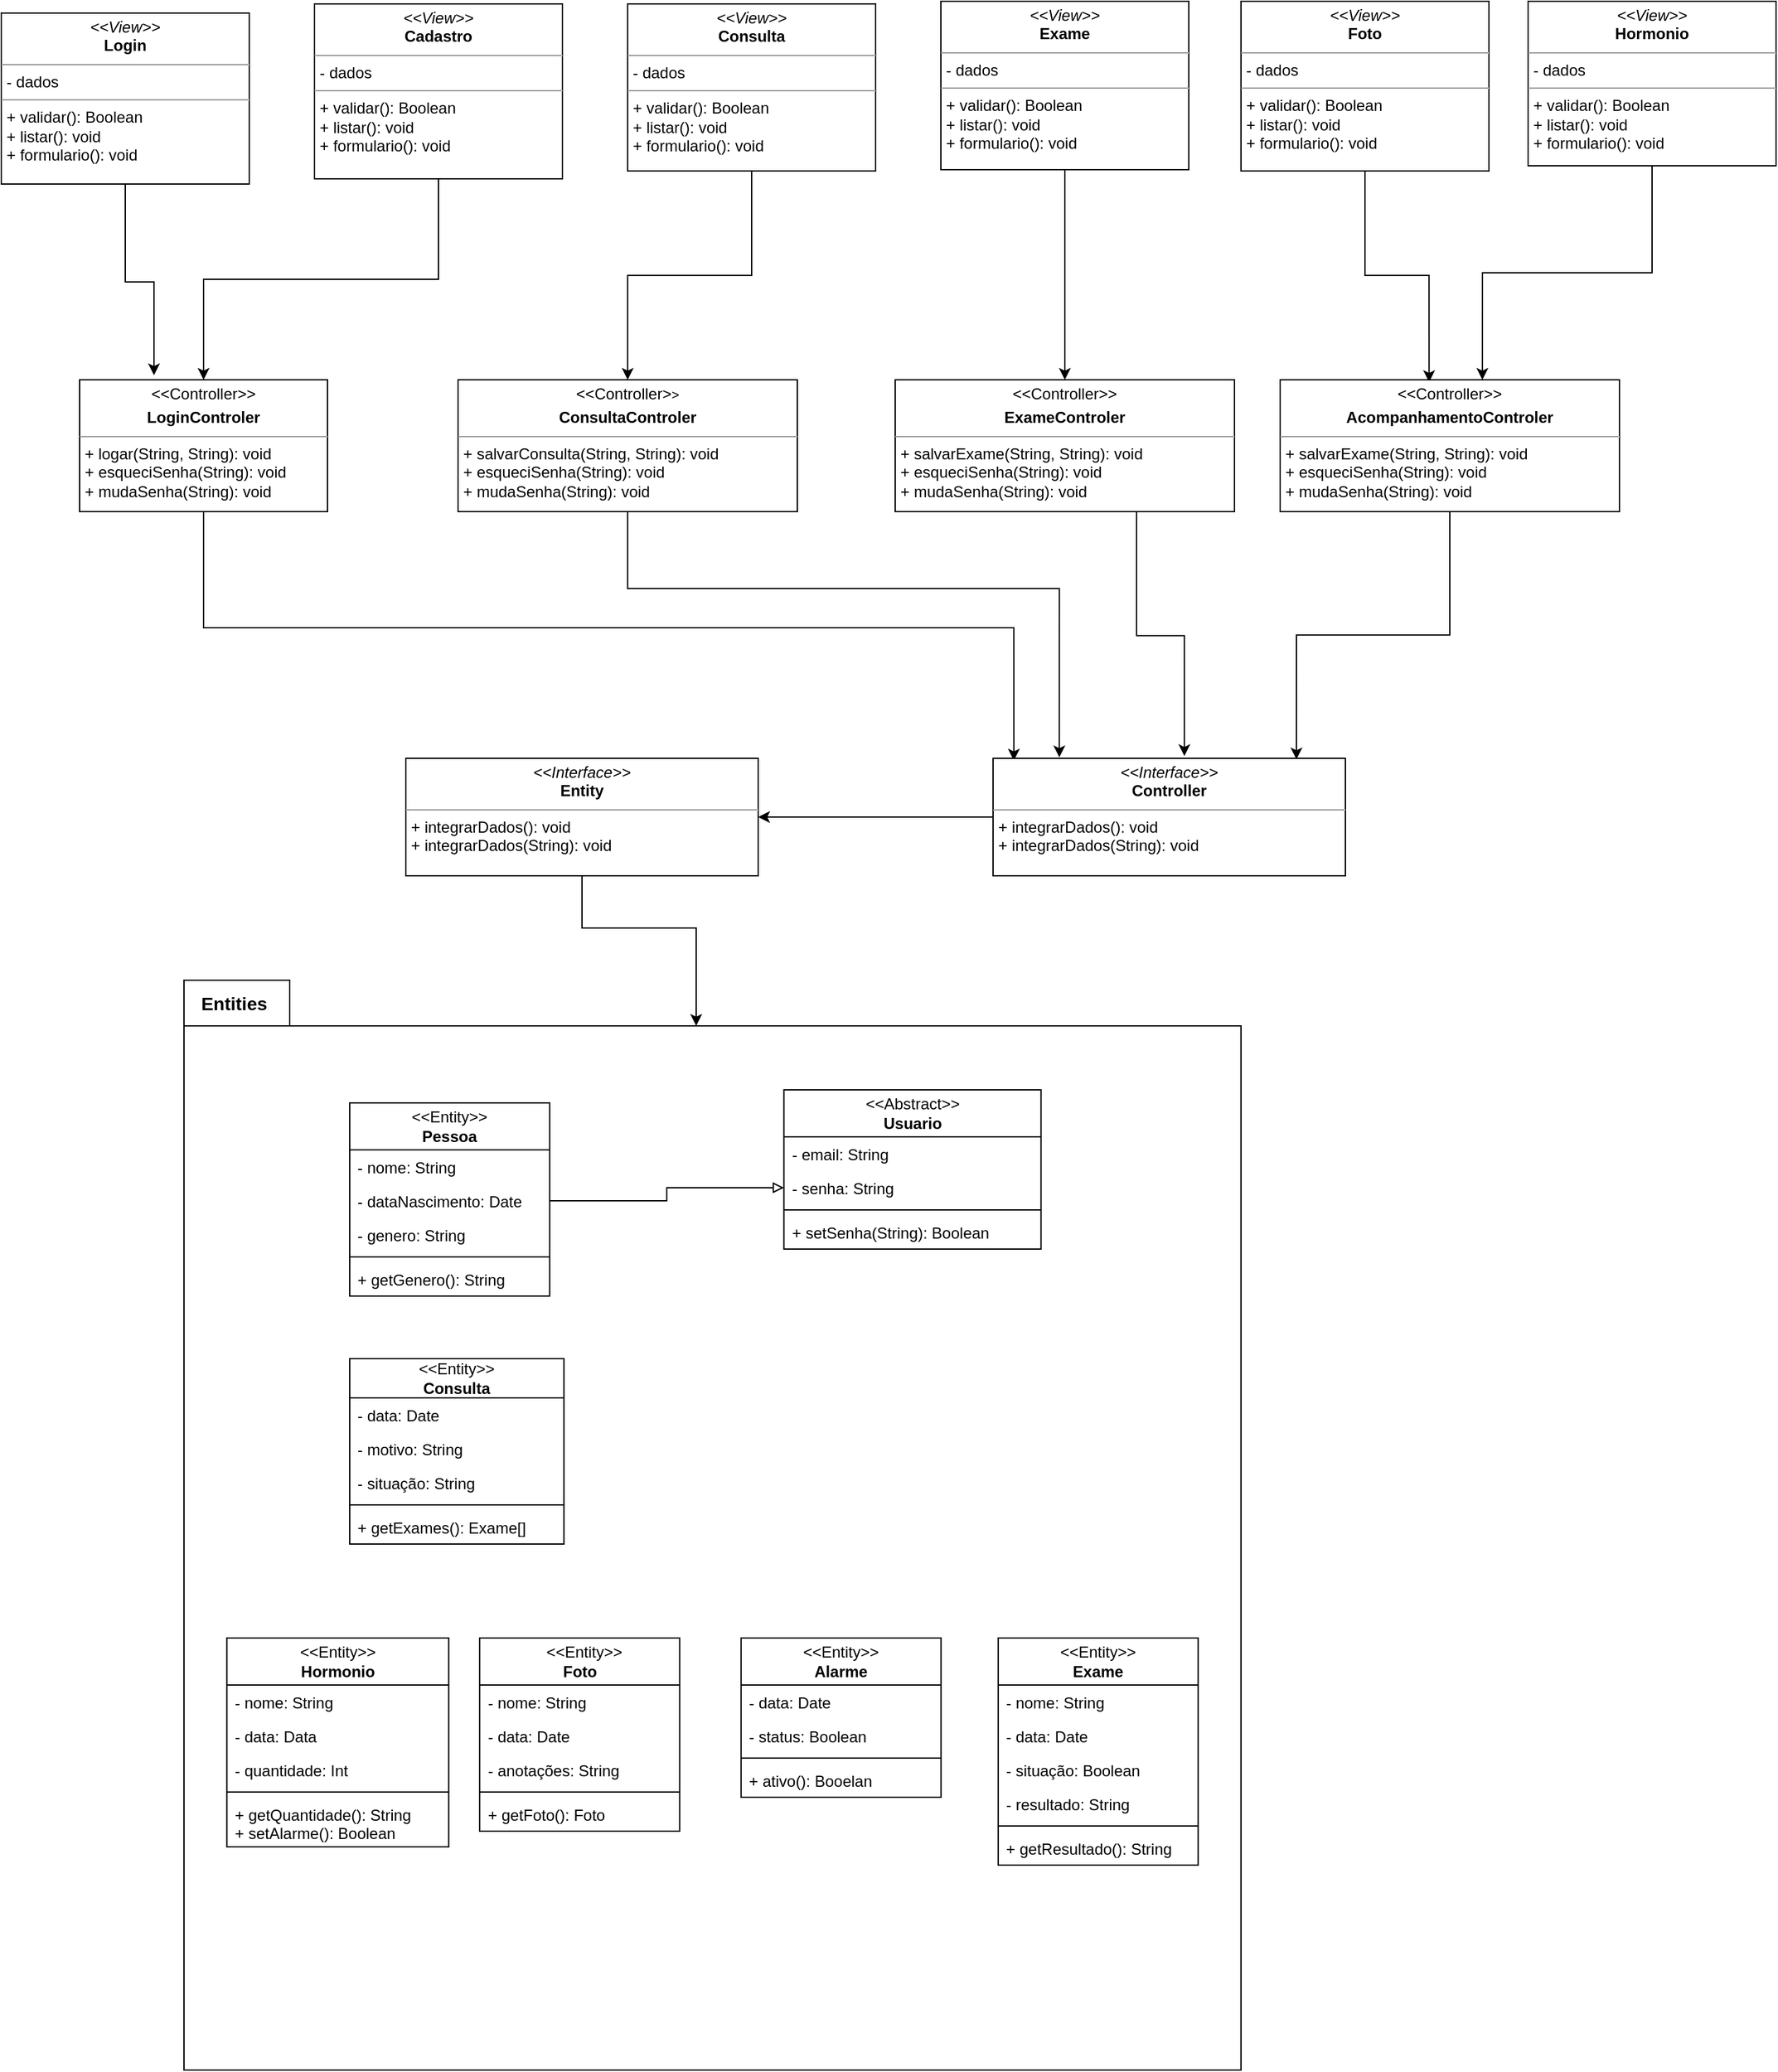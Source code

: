 <mxfile version="21.7.2" type="github">
  <diagram name="Página-1" id="MxIFzGJbgPdJj9NGr6BE">
    <mxGraphModel dx="2555" dy="660" grid="1" gridSize="10" guides="1" tooltips="1" connect="1" arrows="1" fold="1" page="1" pageScale="1" pageWidth="827" pageHeight="1169" math="0" shadow="0">
      <root>
        <mxCell id="0" />
        <mxCell id="1" parent="0" />
        <mxCell id="8MOAWp1Sfqbr2MybWYsb-123" style="edgeStyle=orthogonalEdgeStyle;rounded=0;orthogonalLoop=1;jettySize=auto;html=1;entryX=0.059;entryY=0.019;entryDx=0;entryDy=0;entryPerimeter=0;" edge="1" parent="1" source="8MOAWp1Sfqbr2MybWYsb-63" target="8MOAWp1Sfqbr2MybWYsb-112">
          <mxGeometry relative="1" as="geometry">
            <Array as="points">
              <mxPoint x="-655" y="570" />
              <mxPoint x="-34" y="570" />
            </Array>
          </mxGeometry>
        </mxCell>
        <mxCell id="8MOAWp1Sfqbr2MybWYsb-63" value="&lt;p style=&quot;border-color: var(--border-color); margin: 4px 0px 0px; text-align: center;&quot;&gt;&amp;lt;&amp;lt;Controller&amp;gt;&amp;gt;&lt;/p&gt;&lt;p style=&quot;margin:0px;margin-top:4px;text-align:center;&quot;&gt;&lt;b&gt;LoginControler&lt;/b&gt;&lt;/p&gt;&lt;hr size=&quot;1&quot;&gt;&lt;p style=&quot;margin:0px;margin-left:4px;&quot;&gt;&lt;/p&gt;&lt;p style=&quot;margin:0px;margin-left:4px;&quot;&gt;+ logar(String, String): void&lt;/p&gt;&lt;p style=&quot;margin:0px;margin-left:4px;&quot;&gt;+ esqueciSenha(String): void&lt;/p&gt;&lt;p style=&quot;margin:0px;margin-left:4px;&quot;&gt;+ mudaSenha(String): void&lt;/p&gt;" style="verticalAlign=top;align=left;overflow=fill;fontSize=12;fontFamily=Helvetica;html=1;whiteSpace=wrap;" vertex="1" parent="1">
          <mxGeometry x="-750" y="380" width="190" height="101" as="geometry" />
        </mxCell>
        <mxCell id="8MOAWp1Sfqbr2MybWYsb-68" style="edgeStyle=orthogonalEdgeStyle;rounded=0;orthogonalLoop=1;jettySize=auto;html=1;entryX=0.3;entryY=-0.035;entryDx=0;entryDy=0;entryPerimeter=0;" edge="1" parent="1" source="8MOAWp1Sfqbr2MybWYsb-64" target="8MOAWp1Sfqbr2MybWYsb-63">
          <mxGeometry relative="1" as="geometry" />
        </mxCell>
        <mxCell id="8MOAWp1Sfqbr2MybWYsb-64" value="&lt;p style=&quot;margin:0px;margin-top:4px;text-align:center;&quot;&gt;&lt;i&gt;&amp;lt;&amp;lt;View&amp;gt;&amp;gt;&lt;/i&gt;&lt;br&gt;&lt;b&gt;Login&lt;/b&gt;&lt;/p&gt;&lt;hr size=&quot;1&quot;&gt;&lt;p style=&quot;margin:0px;margin-left:4px;&quot;&gt;- dados&lt;br style=&quot;border-color: var(--border-color);&quot;&gt;&lt;/p&gt;&lt;hr size=&quot;1&quot;&gt;&lt;p style=&quot;margin:0px;margin-left:4px;&quot;&gt;+ validar(): Boolean&lt;/p&gt;&lt;p style=&quot;border-color: var(--border-color); margin: 0px 0px 0px 4px;&quot;&gt;+ listar(): void&lt;/p&gt;&lt;p style=&quot;border-color: var(--border-color); margin: 0px 0px 0px 4px;&quot;&gt;+ formulario(): void&lt;/p&gt;" style="verticalAlign=top;align=left;overflow=fill;fontSize=12;fontFamily=Helvetica;html=1;whiteSpace=wrap;" vertex="1" parent="1">
          <mxGeometry x="-810" y="99" width="190" height="131" as="geometry" />
        </mxCell>
        <mxCell id="8MOAWp1Sfqbr2MybWYsb-67" style="edgeStyle=orthogonalEdgeStyle;rounded=0;orthogonalLoop=1;jettySize=auto;html=1;" edge="1" parent="1" source="8MOAWp1Sfqbr2MybWYsb-66" target="8MOAWp1Sfqbr2MybWYsb-63">
          <mxGeometry relative="1" as="geometry" />
        </mxCell>
        <mxCell id="8MOAWp1Sfqbr2MybWYsb-66" value="&lt;p style=&quot;margin:0px;margin-top:4px;text-align:center;&quot;&gt;&lt;i&gt;&amp;lt;&amp;lt;View&amp;gt;&amp;gt;&lt;/i&gt;&lt;br&gt;&lt;b&gt;Cadastro&lt;/b&gt;&lt;/p&gt;&lt;hr size=&quot;1&quot;&gt;&lt;p style=&quot;margin:0px;margin-left:4px;&quot;&gt;- dados&lt;br&gt;&lt;/p&gt;&lt;hr size=&quot;1&quot;&gt;&lt;p style=&quot;border-color: var(--border-color); margin: 0px 0px 0px 4px;&quot;&gt;+ validar(): Boolean&lt;/p&gt;&lt;p style=&quot;border-color: var(--border-color); margin: 0px 0px 0px 4px;&quot;&gt;+ listar(): void&lt;/p&gt;&lt;p style=&quot;border-color: var(--border-color); margin: 0px 0px 0px 4px;&quot;&gt;+ formulario(): void&lt;/p&gt;" style="verticalAlign=top;align=left;overflow=fill;fontSize=12;fontFamily=Helvetica;html=1;whiteSpace=wrap;" vertex="1" parent="1">
          <mxGeometry x="-570" y="92" width="190" height="134" as="geometry" />
        </mxCell>
        <mxCell id="8MOAWp1Sfqbr2MybWYsb-99" style="edgeStyle=orthogonalEdgeStyle;rounded=0;orthogonalLoop=1;jettySize=auto;html=1;entryX=0.5;entryY=0;entryDx=0;entryDy=0;" edge="1" parent="1" source="8MOAWp1Sfqbr2MybWYsb-69" target="8MOAWp1Sfqbr2MybWYsb-98">
          <mxGeometry relative="1" as="geometry" />
        </mxCell>
        <mxCell id="8MOAWp1Sfqbr2MybWYsb-69" value="&lt;p style=&quot;margin:0px;margin-top:4px;text-align:center;&quot;&gt;&lt;i&gt;&amp;lt;&amp;lt;View&amp;gt;&amp;gt;&lt;/i&gt;&lt;br&gt;&lt;b&gt;Consulta&lt;/b&gt;&lt;/p&gt;&lt;hr size=&quot;1&quot;&gt;&lt;p style=&quot;margin:0px;margin-left:4px;&quot;&gt;- dados&lt;br style=&quot;border-color: var(--border-color);&quot;&gt;&lt;/p&gt;&lt;hr size=&quot;1&quot;&gt;&lt;p style=&quot;border-color: var(--border-color); margin: 0px 0px 0px 4px;&quot;&gt;+ validar(): Boolean&lt;/p&gt;&lt;p style=&quot;border-color: var(--border-color); margin: 0px 0px 0px 4px;&quot;&gt;+ listar(): void&lt;/p&gt;&lt;p style=&quot;border-color: var(--border-color); margin: 0px 0px 0px 4px;&quot;&gt;+ formulario(): void&lt;/p&gt;" style="verticalAlign=top;align=left;overflow=fill;fontSize=12;fontFamily=Helvetica;html=1;whiteSpace=wrap;" vertex="1" parent="1">
          <mxGeometry x="-330" y="92" width="190" height="128" as="geometry" />
        </mxCell>
        <mxCell id="8MOAWp1Sfqbr2MybWYsb-88" style="edgeStyle=orthogonalEdgeStyle;rounded=0;orthogonalLoop=1;jettySize=auto;html=1;entryX=0;entryY=0;entryDx=392.5;entryDy=35;entryPerimeter=0;" edge="1" parent="1" source="8MOAWp1Sfqbr2MybWYsb-71" target="8MOAWp1Sfqbr2MybWYsb-72">
          <mxGeometry relative="1" as="geometry" />
        </mxCell>
        <mxCell id="8MOAWp1Sfqbr2MybWYsb-71" value="&lt;p style=&quot;margin:0px;margin-top:4px;text-align:center;&quot;&gt;&lt;i&gt;&amp;lt;&amp;lt;Interface&amp;gt;&amp;gt;&lt;/i&gt;&lt;br&gt;&lt;b&gt;Entity&lt;/b&gt;&lt;/p&gt;&lt;hr size=&quot;1&quot;&gt;&lt;p style=&quot;margin:0px;margin-left:4px;&quot;&gt;&lt;/p&gt;&lt;p style=&quot;margin:0px;margin-left:4px;&quot;&gt;+ integrarDados(): void&lt;/p&gt;&lt;p style=&quot;margin:0px;margin-left:4px;&quot;&gt;+ integrarDados(String): void&lt;br&gt;&lt;/p&gt;" style="verticalAlign=top;align=left;overflow=fill;fontSize=12;fontFamily=Helvetica;html=1;whiteSpace=wrap;" vertex="1" parent="1">
          <mxGeometry x="-500" y="670" width="270" height="90" as="geometry" />
        </mxCell>
        <mxCell id="8MOAWp1Sfqbr2MybWYsb-96" value="" style="group" vertex="1" connectable="0" parent="1">
          <mxGeometry x="-670" y="840" width="810" height="835" as="geometry" />
        </mxCell>
        <mxCell id="8MOAWp1Sfqbr2MybWYsb-72" value="" style="shape=folder;fontStyle=1;spacingTop=10;tabWidth=45;tabHeight=35;tabPosition=left;html=1;whiteSpace=wrap;" vertex="1" parent="8MOAWp1Sfqbr2MybWYsb-96">
          <mxGeometry width="810.0" height="835" as="geometry" />
        </mxCell>
        <mxCell id="8MOAWp1Sfqbr2MybWYsb-1" value="&amp;nbsp; &amp;lt;&amp;lt;Entity&amp;gt;&amp;gt;&lt;br style=&quot;border-color: var(--border-color);&quot;&gt;&lt;b&gt;Foto&lt;/b&gt;" style="swimlane;fontStyle=0;childLayout=stackLayout;horizontal=1;startSize=36;fillColor=none;horizontalStack=0;resizeParent=1;resizeParentMax=0;resizeLast=0;collapsible=1;marginBottom=0;whiteSpace=wrap;html=1;" vertex="1" parent="8MOAWp1Sfqbr2MybWYsb-96">
          <mxGeometry x="226.581" y="504" width="153.243" height="148" as="geometry" />
        </mxCell>
        <mxCell id="8MOAWp1Sfqbr2MybWYsb-2" value="- nome: String" style="text;strokeColor=none;fillColor=none;align=left;verticalAlign=top;spacingLeft=4;spacingRight=4;overflow=hidden;rotatable=0;points=[[0,0.5],[1,0.5]];portConstraint=eastwest;whiteSpace=wrap;html=1;" vertex="1" parent="8MOAWp1Sfqbr2MybWYsb-1">
          <mxGeometry y="36" width="153.243" height="26" as="geometry" />
        </mxCell>
        <mxCell id="8MOAWp1Sfqbr2MybWYsb-3" value="- data: Date" style="text;strokeColor=none;fillColor=none;align=left;verticalAlign=top;spacingLeft=4;spacingRight=4;overflow=hidden;rotatable=0;points=[[0,0.5],[1,0.5]];portConstraint=eastwest;whiteSpace=wrap;html=1;" vertex="1" parent="8MOAWp1Sfqbr2MybWYsb-1">
          <mxGeometry y="62" width="153.243" height="26" as="geometry" />
        </mxCell>
        <mxCell id="8MOAWp1Sfqbr2MybWYsb-4" value="- anotações: String" style="text;strokeColor=none;fillColor=none;align=left;verticalAlign=top;spacingLeft=4;spacingRight=4;overflow=hidden;rotatable=0;points=[[0,0.5],[1,0.5]];portConstraint=eastwest;whiteSpace=wrap;html=1;" vertex="1" parent="8MOAWp1Sfqbr2MybWYsb-1">
          <mxGeometry y="88" width="153.243" height="26" as="geometry" />
        </mxCell>
        <mxCell id="8MOAWp1Sfqbr2MybWYsb-84" value="" style="line;strokeWidth=1;fillColor=none;align=left;verticalAlign=middle;spacingTop=-1;spacingLeft=3;spacingRight=3;rotatable=0;labelPosition=right;points=[];portConstraint=eastwest;strokeColor=inherit;" vertex="1" parent="8MOAWp1Sfqbr2MybWYsb-1">
          <mxGeometry y="114" width="153.243" height="8" as="geometry" />
        </mxCell>
        <mxCell id="8MOAWp1Sfqbr2MybWYsb-85" value="+ getFoto(): Foto" style="text;strokeColor=none;fillColor=none;align=left;verticalAlign=top;spacingLeft=4;spacingRight=4;overflow=hidden;rotatable=0;points=[[0,0.5],[1,0.5]];portConstraint=eastwest;whiteSpace=wrap;html=1;" vertex="1" parent="8MOAWp1Sfqbr2MybWYsb-1">
          <mxGeometry y="122" width="153.243" height="26" as="geometry" />
        </mxCell>
        <mxCell id="8MOAWp1Sfqbr2MybWYsb-5" value="&amp;lt;&amp;lt;Entity&amp;gt;&amp;gt;&lt;br style=&quot;border-color: var(--border-color);&quot;&gt;&lt;b&gt;Hormonio&lt;/b&gt;" style="swimlane;fontStyle=0;childLayout=stackLayout;horizontal=1;startSize=36;fillColor=none;horizontalStack=0;resizeParent=1;resizeParentMax=0;resizeLast=0;collapsible=1;marginBottom=0;whiteSpace=wrap;html=1;" vertex="1" parent="8MOAWp1Sfqbr2MybWYsb-96">
          <mxGeometry x="32.838" y="504" width="170" height="160" as="geometry" />
        </mxCell>
        <mxCell id="8MOAWp1Sfqbr2MybWYsb-6" value="- nome: String" style="text;strokeColor=none;fillColor=none;align=left;verticalAlign=top;spacingLeft=4;spacingRight=4;overflow=hidden;rotatable=0;points=[[0,0.5],[1,0.5]];portConstraint=eastwest;whiteSpace=wrap;html=1;" vertex="1" parent="8MOAWp1Sfqbr2MybWYsb-5">
          <mxGeometry y="36" width="170" height="26" as="geometry" />
        </mxCell>
        <mxCell id="8MOAWp1Sfqbr2MybWYsb-7" value="- data: Data" style="text;strokeColor=none;fillColor=none;align=left;verticalAlign=top;spacingLeft=4;spacingRight=4;overflow=hidden;rotatable=0;points=[[0,0.5],[1,0.5]];portConstraint=eastwest;whiteSpace=wrap;html=1;" vertex="1" parent="8MOAWp1Sfqbr2MybWYsb-5">
          <mxGeometry y="62" width="170" height="26" as="geometry" />
        </mxCell>
        <mxCell id="8MOAWp1Sfqbr2MybWYsb-8" value="- quantidade: Int" style="text;strokeColor=none;fillColor=none;align=left;verticalAlign=top;spacingLeft=4;spacingRight=4;overflow=hidden;rotatable=0;points=[[0,0.5],[1,0.5]];portConstraint=eastwest;whiteSpace=wrap;html=1;" vertex="1" parent="8MOAWp1Sfqbr2MybWYsb-5">
          <mxGeometry y="88" width="170" height="26" as="geometry" />
        </mxCell>
        <mxCell id="8MOAWp1Sfqbr2MybWYsb-46" value="" style="line;strokeWidth=1;fillColor=none;align=left;verticalAlign=middle;spacingTop=-1;spacingLeft=3;spacingRight=3;rotatable=0;labelPosition=right;points=[];portConstraint=eastwest;strokeColor=inherit;" vertex="1" parent="8MOAWp1Sfqbr2MybWYsb-5">
          <mxGeometry y="114" width="170" height="8" as="geometry" />
        </mxCell>
        <mxCell id="8MOAWp1Sfqbr2MybWYsb-47" value="+ getQuantidade(): String&lt;br&gt;+ setAlarme(): Boolean" style="text;strokeColor=none;fillColor=none;align=left;verticalAlign=top;spacingLeft=4;spacingRight=4;overflow=hidden;rotatable=0;points=[[0,0.5],[1,0.5]];portConstraint=eastwest;whiteSpace=wrap;html=1;" vertex="1" parent="8MOAWp1Sfqbr2MybWYsb-5">
          <mxGeometry y="122" width="170" height="38" as="geometry" />
        </mxCell>
        <mxCell id="8MOAWp1Sfqbr2MybWYsb-10" value="&amp;lt;&amp;lt;Entity&amp;gt;&amp;gt;&lt;br&gt;&lt;b&gt;Pessoa&lt;/b&gt;" style="swimlane;fontStyle=0;childLayout=stackLayout;horizontal=1;startSize=36;fillColor=none;horizontalStack=0;resizeParent=1;resizeParentMax=0;resizeLast=0;collapsible=1;marginBottom=0;whiteSpace=wrap;html=1;" vertex="1" parent="8MOAWp1Sfqbr2MybWYsb-96">
          <mxGeometry x="126.973" y="94" width="153.243" height="148" as="geometry" />
        </mxCell>
        <mxCell id="8MOAWp1Sfqbr2MybWYsb-11" value="- nome: String" style="text;strokeColor=none;fillColor=none;align=left;verticalAlign=top;spacingLeft=4;spacingRight=4;overflow=hidden;rotatable=0;points=[[0,0.5],[1,0.5]];portConstraint=eastwest;whiteSpace=wrap;html=1;" vertex="1" parent="8MOAWp1Sfqbr2MybWYsb-10">
          <mxGeometry y="36" width="153.243" height="26" as="geometry" />
        </mxCell>
        <mxCell id="8MOAWp1Sfqbr2MybWYsb-12" value="- dataNascimento: Date" style="text;strokeColor=none;fillColor=none;align=left;verticalAlign=top;spacingLeft=4;spacingRight=4;overflow=hidden;rotatable=0;points=[[0,0.5],[1,0.5]];portConstraint=eastwest;whiteSpace=wrap;html=1;" vertex="1" parent="8MOAWp1Sfqbr2MybWYsb-10">
          <mxGeometry y="62" width="153.243" height="26" as="geometry" />
        </mxCell>
        <mxCell id="8MOAWp1Sfqbr2MybWYsb-13" value="- genero: String" style="text;strokeColor=none;fillColor=none;align=left;verticalAlign=top;spacingLeft=4;spacingRight=4;overflow=hidden;rotatable=0;points=[[0,0.5],[1,0.5]];portConstraint=eastwest;whiteSpace=wrap;html=1;" vertex="1" parent="8MOAWp1Sfqbr2MybWYsb-10">
          <mxGeometry y="88" width="153.243" height="26" as="geometry" />
        </mxCell>
        <mxCell id="8MOAWp1Sfqbr2MybWYsb-57" value="" style="line;strokeWidth=1;fillColor=none;align=left;verticalAlign=middle;spacingTop=-1;spacingLeft=3;spacingRight=3;rotatable=0;labelPosition=right;points=[];portConstraint=eastwest;strokeColor=inherit;" vertex="1" parent="8MOAWp1Sfqbr2MybWYsb-10">
          <mxGeometry y="114" width="153.243" height="8" as="geometry" />
        </mxCell>
        <mxCell id="8MOAWp1Sfqbr2MybWYsb-58" value="+ getGenero(): String" style="text;strokeColor=none;fillColor=none;align=left;verticalAlign=top;spacingLeft=4;spacingRight=4;overflow=hidden;rotatable=0;points=[[0,0.5],[1,0.5]];portConstraint=eastwest;whiteSpace=wrap;html=1;" vertex="1" parent="8MOAWp1Sfqbr2MybWYsb-10">
          <mxGeometry y="122" width="153.243" height="26" as="geometry" />
        </mxCell>
        <mxCell id="8MOAWp1Sfqbr2MybWYsb-14" value="&amp;lt;&amp;lt;Entity&amp;gt;&amp;gt;&lt;br style=&quot;border-color: var(--border-color);&quot;&gt;&lt;b&gt;Consulta&lt;/b&gt;" style="swimlane;fontStyle=0;childLayout=stackLayout;horizontal=1;startSize=30;fillColor=none;horizontalStack=0;resizeParent=1;resizeParentMax=0;resizeLast=0;collapsible=1;marginBottom=0;whiteSpace=wrap;html=1;" vertex="1" parent="8MOAWp1Sfqbr2MybWYsb-96">
          <mxGeometry x="126.973" y="290" width="164.189" height="142" as="geometry" />
        </mxCell>
        <mxCell id="8MOAWp1Sfqbr2MybWYsb-15" value="- data: Date" style="text;strokeColor=none;fillColor=none;align=left;verticalAlign=top;spacingLeft=4;spacingRight=4;overflow=hidden;rotatable=0;points=[[0,0.5],[1,0.5]];portConstraint=eastwest;whiteSpace=wrap;html=1;" vertex="1" parent="8MOAWp1Sfqbr2MybWYsb-14">
          <mxGeometry y="30" width="164.189" height="26" as="geometry" />
        </mxCell>
        <mxCell id="8MOAWp1Sfqbr2MybWYsb-16" value="- motivo: String" style="text;strokeColor=none;fillColor=none;align=left;verticalAlign=top;spacingLeft=4;spacingRight=4;overflow=hidden;rotatable=0;points=[[0,0.5],[1,0.5]];portConstraint=eastwest;whiteSpace=wrap;html=1;" vertex="1" parent="8MOAWp1Sfqbr2MybWYsb-14">
          <mxGeometry y="56" width="164.189" height="26" as="geometry" />
        </mxCell>
        <mxCell id="8MOAWp1Sfqbr2MybWYsb-17" value="- situação: String" style="text;strokeColor=none;fillColor=none;align=left;verticalAlign=top;spacingLeft=4;spacingRight=4;overflow=hidden;rotatable=0;points=[[0,0.5],[1,0.5]];portConstraint=eastwest;whiteSpace=wrap;html=1;" vertex="1" parent="8MOAWp1Sfqbr2MybWYsb-14">
          <mxGeometry y="82" width="164.189" height="26" as="geometry" />
        </mxCell>
        <mxCell id="8MOAWp1Sfqbr2MybWYsb-78" value="" style="line;strokeWidth=1;fillColor=none;align=left;verticalAlign=middle;spacingTop=-1;spacingLeft=3;spacingRight=3;rotatable=0;labelPosition=right;points=[];portConstraint=eastwest;strokeColor=inherit;" vertex="1" parent="8MOAWp1Sfqbr2MybWYsb-14">
          <mxGeometry y="108" width="164.189" height="8" as="geometry" />
        </mxCell>
        <mxCell id="8MOAWp1Sfqbr2MybWYsb-79" value="+ getExames(): Exame[]" style="text;strokeColor=none;fillColor=none;align=left;verticalAlign=top;spacingLeft=4;spacingRight=4;overflow=hidden;rotatable=0;points=[[0,0.5],[1,0.5]];portConstraint=eastwest;whiteSpace=wrap;html=1;" vertex="1" parent="8MOAWp1Sfqbr2MybWYsb-14">
          <mxGeometry y="116" width="164.189" height="26" as="geometry" />
        </mxCell>
        <mxCell id="8MOAWp1Sfqbr2MybWYsb-18" value="&amp;lt;&amp;lt;Entity&amp;gt;&amp;gt;&lt;br style=&quot;border-color: var(--border-color);&quot;&gt;&lt;b&gt;Exame&lt;/b&gt;" style="swimlane;fontStyle=0;childLayout=stackLayout;horizontal=1;startSize=36;fillColor=none;horizontalStack=0;resizeParent=1;resizeParentMax=0;resizeLast=0;collapsible=1;marginBottom=0;whiteSpace=wrap;html=1;" vertex="1" parent="8MOAWp1Sfqbr2MybWYsb-96">
          <mxGeometry x="623.919" y="504" width="153.243" height="174" as="geometry" />
        </mxCell>
        <mxCell id="8MOAWp1Sfqbr2MybWYsb-19" value="- nome: String" style="text;strokeColor=none;fillColor=none;align=left;verticalAlign=top;spacingLeft=4;spacingRight=4;overflow=hidden;rotatable=0;points=[[0,0.5],[1,0.5]];portConstraint=eastwest;whiteSpace=wrap;html=1;" vertex="1" parent="8MOAWp1Sfqbr2MybWYsb-18">
          <mxGeometry y="36" width="153.243" height="26" as="geometry" />
        </mxCell>
        <mxCell id="8MOAWp1Sfqbr2MybWYsb-20" value="- data: Date" style="text;strokeColor=none;fillColor=none;align=left;verticalAlign=top;spacingLeft=4;spacingRight=4;overflow=hidden;rotatable=0;points=[[0,0.5],[1,0.5]];portConstraint=eastwest;whiteSpace=wrap;html=1;" vertex="1" parent="8MOAWp1Sfqbr2MybWYsb-18">
          <mxGeometry y="62" width="153.243" height="26" as="geometry" />
        </mxCell>
        <mxCell id="8MOAWp1Sfqbr2MybWYsb-21" value="- situação: Boolean" style="text;strokeColor=none;fillColor=none;align=left;verticalAlign=top;spacingLeft=4;spacingRight=4;overflow=hidden;rotatable=0;points=[[0,0.5],[1,0.5]];portConstraint=eastwest;whiteSpace=wrap;html=1;" vertex="1" parent="8MOAWp1Sfqbr2MybWYsb-18">
          <mxGeometry y="88" width="153.243" height="26" as="geometry" />
        </mxCell>
        <mxCell id="8MOAWp1Sfqbr2MybWYsb-22" value="- resultado: String" style="text;strokeColor=none;fillColor=none;align=left;verticalAlign=top;spacingLeft=4;spacingRight=4;overflow=hidden;rotatable=0;points=[[0,0.5],[1,0.5]];portConstraint=eastwest;whiteSpace=wrap;html=1;" vertex="1" parent="8MOAWp1Sfqbr2MybWYsb-18">
          <mxGeometry y="114" width="153.243" height="26" as="geometry" />
        </mxCell>
        <mxCell id="8MOAWp1Sfqbr2MybWYsb-80" value="" style="line;strokeWidth=1;fillColor=none;align=left;verticalAlign=middle;spacingTop=-1;spacingLeft=3;spacingRight=3;rotatable=0;labelPosition=right;points=[];portConstraint=eastwest;strokeColor=inherit;" vertex="1" parent="8MOAWp1Sfqbr2MybWYsb-18">
          <mxGeometry y="140" width="153.243" height="8" as="geometry" />
        </mxCell>
        <mxCell id="8MOAWp1Sfqbr2MybWYsb-81" value="+ getResultado(): String" style="text;strokeColor=none;fillColor=none;align=left;verticalAlign=top;spacingLeft=4;spacingRight=4;overflow=hidden;rotatable=0;points=[[0,0.5],[1,0.5]];portConstraint=eastwest;whiteSpace=wrap;html=1;" vertex="1" parent="8MOAWp1Sfqbr2MybWYsb-18">
          <mxGeometry y="148" width="153.243" height="26" as="geometry" />
        </mxCell>
        <mxCell id="8MOAWp1Sfqbr2MybWYsb-48" value="&amp;lt;&amp;lt;Entity&amp;gt;&amp;gt;&lt;br style=&quot;border-color: var(--border-color);&quot;&gt;&lt;b&gt;Alarme&lt;/b&gt;" style="swimlane;fontStyle=0;childLayout=stackLayout;horizontal=1;startSize=36;fillColor=none;horizontalStack=0;resizeParent=1;resizeParentMax=0;resizeLast=0;collapsible=1;marginBottom=0;whiteSpace=wrap;html=1;" vertex="1" parent="8MOAWp1Sfqbr2MybWYsb-96">
          <mxGeometry x="426.892" y="504" width="153.243" height="122" as="geometry" />
        </mxCell>
        <mxCell id="8MOAWp1Sfqbr2MybWYsb-50" value="- data: Date" style="text;strokeColor=none;fillColor=none;align=left;verticalAlign=top;spacingLeft=4;spacingRight=4;overflow=hidden;rotatable=0;points=[[0,0.5],[1,0.5]];portConstraint=eastwest;whiteSpace=wrap;html=1;" vertex="1" parent="8MOAWp1Sfqbr2MybWYsb-48">
          <mxGeometry y="36" width="153.243" height="26" as="geometry" />
        </mxCell>
        <mxCell id="8MOAWp1Sfqbr2MybWYsb-51" value="- status: Boolean" style="text;strokeColor=none;fillColor=none;align=left;verticalAlign=top;spacingLeft=4;spacingRight=4;overflow=hidden;rotatable=0;points=[[0,0.5],[1,0.5]];portConstraint=eastwest;whiteSpace=wrap;html=1;" vertex="1" parent="8MOAWp1Sfqbr2MybWYsb-48">
          <mxGeometry y="62" width="153.243" height="26" as="geometry" />
        </mxCell>
        <mxCell id="8MOAWp1Sfqbr2MybWYsb-52" value="" style="line;strokeWidth=1;fillColor=none;align=left;verticalAlign=middle;spacingTop=-1;spacingLeft=3;spacingRight=3;rotatable=0;labelPosition=right;points=[];portConstraint=eastwest;strokeColor=inherit;" vertex="1" parent="8MOAWp1Sfqbr2MybWYsb-48">
          <mxGeometry y="88" width="153.243" height="8" as="geometry" />
        </mxCell>
        <mxCell id="8MOAWp1Sfqbr2MybWYsb-53" value="+ ativo(): Booelan" style="text;strokeColor=none;fillColor=none;align=left;verticalAlign=top;spacingLeft=4;spacingRight=4;overflow=hidden;rotatable=0;points=[[0,0.5],[1,0.5]];portConstraint=eastwest;whiteSpace=wrap;html=1;" vertex="1" parent="8MOAWp1Sfqbr2MybWYsb-48">
          <mxGeometry y="96" width="153.243" height="26" as="geometry" />
        </mxCell>
        <mxCell id="8MOAWp1Sfqbr2MybWYsb-73" value="&lt;b&gt;&lt;font style=&quot;font-size: 14px;&quot;&gt;Entities&lt;/font&gt;&lt;/b&gt;" style="text;html=1;strokeColor=none;fillColor=none;align=center;verticalAlign=middle;whiteSpace=wrap;rounded=0;" vertex="1" parent="8MOAWp1Sfqbr2MybWYsb-96">
          <mxGeometry width="76.622" height="35" as="geometry" />
        </mxCell>
        <mxCell id="8MOAWp1Sfqbr2MybWYsb-90" value="&amp;lt;&amp;lt;Abstract&amp;gt;&amp;gt;&lt;br&gt;&lt;b&gt;Usuario&lt;/b&gt;" style="swimlane;fontStyle=0;childLayout=stackLayout;horizontal=1;startSize=36;fillColor=none;horizontalStack=0;resizeParent=1;resizeParentMax=0;resizeLast=0;collapsible=1;marginBottom=0;whiteSpace=wrap;html=1;" vertex="1" parent="8MOAWp1Sfqbr2MybWYsb-96">
          <mxGeometry x="459.73" y="84" width="197.027" height="122" as="geometry" />
        </mxCell>
        <mxCell id="8MOAWp1Sfqbr2MybWYsb-91" value="- email: String" style="text;strokeColor=none;fillColor=none;align=left;verticalAlign=top;spacingLeft=4;spacingRight=4;overflow=hidden;rotatable=0;points=[[0,0.5],[1,0.5]];portConstraint=eastwest;whiteSpace=wrap;html=1;" vertex="1" parent="8MOAWp1Sfqbr2MybWYsb-90">
          <mxGeometry y="36" width="197.027" height="26" as="geometry" />
        </mxCell>
        <mxCell id="8MOAWp1Sfqbr2MybWYsb-92" value="- senha: String" style="text;strokeColor=none;fillColor=none;align=left;verticalAlign=top;spacingLeft=4;spacingRight=4;overflow=hidden;rotatable=0;points=[[0,0.5],[1,0.5]];portConstraint=eastwest;whiteSpace=wrap;html=1;" vertex="1" parent="8MOAWp1Sfqbr2MybWYsb-90">
          <mxGeometry y="62" width="197.027" height="26" as="geometry" />
        </mxCell>
        <mxCell id="8MOAWp1Sfqbr2MybWYsb-94" value="" style="line;strokeWidth=1;fillColor=none;align=left;verticalAlign=middle;spacingTop=-1;spacingLeft=3;spacingRight=3;rotatable=0;labelPosition=right;points=[];portConstraint=eastwest;strokeColor=inherit;" vertex="1" parent="8MOAWp1Sfqbr2MybWYsb-90">
          <mxGeometry y="88" width="197.027" height="8" as="geometry" />
        </mxCell>
        <mxCell id="8MOAWp1Sfqbr2MybWYsb-95" value="+ setSenha(String): Boolean" style="text;strokeColor=none;fillColor=none;align=left;verticalAlign=top;spacingLeft=4;spacingRight=4;overflow=hidden;rotatable=0;points=[[0,0.5],[1,0.5]];portConstraint=eastwest;whiteSpace=wrap;html=1;" vertex="1" parent="8MOAWp1Sfqbr2MybWYsb-90">
          <mxGeometry y="96" width="197.027" height="26" as="geometry" />
        </mxCell>
        <mxCell id="8MOAWp1Sfqbr2MybWYsb-104" style="edgeStyle=orthogonalEdgeStyle;rounded=0;orthogonalLoop=1;jettySize=auto;html=1;entryX=0;entryY=0.5;entryDx=0;entryDy=0;endArrow=block;endFill=0;" edge="1" parent="8MOAWp1Sfqbr2MybWYsb-96" source="8MOAWp1Sfqbr2MybWYsb-12" target="8MOAWp1Sfqbr2MybWYsb-92">
          <mxGeometry relative="1" as="geometry" />
        </mxCell>
        <mxCell id="8MOAWp1Sfqbr2MybWYsb-102" style="edgeStyle=orthogonalEdgeStyle;rounded=0;orthogonalLoop=1;jettySize=auto;html=1;entryX=0.5;entryY=0;entryDx=0;entryDy=0;" edge="1" parent="1" source="8MOAWp1Sfqbr2MybWYsb-97" target="8MOAWp1Sfqbr2MybWYsb-101">
          <mxGeometry relative="1" as="geometry" />
        </mxCell>
        <mxCell id="8MOAWp1Sfqbr2MybWYsb-97" value="&lt;p style=&quot;margin:0px;margin-top:4px;text-align:center;&quot;&gt;&lt;i&gt;&amp;lt;&amp;lt;View&amp;gt;&amp;gt;&lt;/i&gt;&lt;br&gt;&lt;b&gt;Exame&lt;/b&gt;&lt;/p&gt;&lt;hr size=&quot;1&quot;&gt;&lt;p style=&quot;margin:0px;margin-left:4px;&quot;&gt;- dados&lt;br style=&quot;border-color: var(--border-color);&quot;&gt;&lt;/p&gt;&lt;hr size=&quot;1&quot;&gt;&lt;p style=&quot;border-color: var(--border-color); margin: 0px 0px 0px 4px;&quot;&gt;+ validar(): Boolean&lt;/p&gt;&lt;p style=&quot;border-color: var(--border-color); margin: 0px 0px 0px 4px;&quot;&gt;+ listar(): void&lt;/p&gt;&lt;p style=&quot;border-color: var(--border-color); margin: 0px 0px 0px 4px;&quot;&gt;+ formulario(): void&lt;/p&gt;" style="verticalAlign=top;align=left;overflow=fill;fontSize=12;fontFamily=Helvetica;html=1;whiteSpace=wrap;" vertex="1" parent="1">
          <mxGeometry x="-90" y="90" width="190" height="129" as="geometry" />
        </mxCell>
        <mxCell id="8MOAWp1Sfqbr2MybWYsb-116" style="edgeStyle=orthogonalEdgeStyle;rounded=0;orthogonalLoop=1;jettySize=auto;html=1;entryX=0.188;entryY=-0.009;entryDx=0;entryDy=0;entryPerimeter=0;" edge="1" parent="1" source="8MOAWp1Sfqbr2MybWYsb-98" target="8MOAWp1Sfqbr2MybWYsb-112">
          <mxGeometry relative="1" as="geometry">
            <Array as="points">
              <mxPoint x="-330" y="540" />
              <mxPoint x="1" y="540" />
            </Array>
          </mxGeometry>
        </mxCell>
        <mxCell id="8MOAWp1Sfqbr2MybWYsb-98" value="&lt;p style=&quot;margin:0px;margin-top:4px;text-align:center;&quot;&gt;&amp;lt;&amp;lt;Controller&amp;gt;&lt;span style=&quot;font-size: 10px;&quot;&gt;&amp;gt;&lt;/span&gt;&lt;/p&gt;&lt;p style=&quot;margin:0px;margin-top:4px;text-align:center;&quot;&gt;&lt;b&gt;ConsultaControler&lt;/b&gt;&lt;/p&gt;&lt;hr size=&quot;1&quot;&gt;&lt;p style=&quot;margin:0px;margin-left:4px;&quot;&gt;&lt;/p&gt;&lt;p style=&quot;margin:0px;margin-left:4px;&quot;&gt;+ salvarConsulta(String, String): void&lt;/p&gt;&lt;p style=&quot;margin:0px;margin-left:4px;&quot;&gt;+ esqueciSenha(String): void&lt;/p&gt;&lt;p style=&quot;margin:0px;margin-left:4px;&quot;&gt;+ mudaSenha(String): void&lt;/p&gt;" style="verticalAlign=top;align=left;overflow=fill;fontSize=12;fontFamily=Helvetica;html=1;whiteSpace=wrap;" vertex="1" parent="1">
          <mxGeometry x="-460" y="380" width="260" height="101" as="geometry" />
        </mxCell>
        <mxCell id="8MOAWp1Sfqbr2MybWYsb-122" style="edgeStyle=orthogonalEdgeStyle;rounded=0;orthogonalLoop=1;jettySize=auto;html=1;entryX=0.543;entryY=-0.019;entryDx=0;entryDy=0;entryPerimeter=0;" edge="1" parent="1" source="8MOAWp1Sfqbr2MybWYsb-101" target="8MOAWp1Sfqbr2MybWYsb-112">
          <mxGeometry relative="1" as="geometry">
            <Array as="points">
              <mxPoint x="60" y="576" />
              <mxPoint x="97" y="576" />
            </Array>
          </mxGeometry>
        </mxCell>
        <mxCell id="8MOAWp1Sfqbr2MybWYsb-101" value="&lt;p style=&quot;border-color: var(--border-color); margin: 4px 0px 0px; text-align: center;&quot;&gt;&amp;lt;&amp;lt;Controller&amp;gt;&amp;gt;&lt;/p&gt;&lt;p style=&quot;margin:0px;margin-top:4px;text-align:center;&quot;&gt;&lt;b&gt;ExameControler&lt;/b&gt;&lt;/p&gt;&lt;hr size=&quot;1&quot;&gt;&lt;p style=&quot;margin:0px;margin-left:4px;&quot;&gt;&lt;/p&gt;&lt;p style=&quot;margin:0px;margin-left:4px;&quot;&gt;+ salvarExame(String, String): void&lt;/p&gt;&lt;p style=&quot;margin:0px;margin-left:4px;&quot;&gt;+ esqueciSenha(String): void&lt;/p&gt;&lt;p style=&quot;margin:0px;margin-left:4px;&quot;&gt;+ mudaSenha(String): void&lt;/p&gt;" style="verticalAlign=top;align=left;overflow=fill;fontSize=12;fontFamily=Helvetica;html=1;whiteSpace=wrap;" vertex="1" parent="1">
          <mxGeometry x="-125" y="380" width="260" height="101" as="geometry" />
        </mxCell>
        <mxCell id="8MOAWp1Sfqbr2MybWYsb-118" style="edgeStyle=orthogonalEdgeStyle;rounded=0;orthogonalLoop=1;jettySize=auto;html=1;entryX=0.439;entryY=0.017;entryDx=0;entryDy=0;entryPerimeter=0;" edge="1" parent="1" source="8MOAWp1Sfqbr2MybWYsb-103" target="8MOAWp1Sfqbr2MybWYsb-110">
          <mxGeometry relative="1" as="geometry" />
        </mxCell>
        <mxCell id="8MOAWp1Sfqbr2MybWYsb-103" value="&lt;p style=&quot;margin:0px;margin-top:4px;text-align:center;&quot;&gt;&lt;i&gt;&amp;lt;&amp;lt;View&amp;gt;&amp;gt;&lt;/i&gt;&lt;br&gt;&lt;b&gt;Foto&lt;/b&gt;&lt;/p&gt;&lt;hr size=&quot;1&quot;&gt;&lt;p style=&quot;margin:0px;margin-left:4px;&quot;&gt;- dados&lt;br style=&quot;border-color: var(--border-color);&quot;&gt;&lt;/p&gt;&lt;hr size=&quot;1&quot;&gt;&lt;p style=&quot;border-color: var(--border-color); margin: 0px 0px 0px 4px;&quot;&gt;+ validar(): Boolean&lt;/p&gt;&lt;p style=&quot;border-color: var(--border-color); margin: 0px 0px 0px 4px;&quot;&gt;+ listar(): void&lt;/p&gt;&lt;p style=&quot;border-color: var(--border-color); margin: 0px 0px 0px 4px;&quot;&gt;+ formulario(): void&lt;/p&gt;" style="verticalAlign=top;align=left;overflow=fill;fontSize=12;fontFamily=Helvetica;html=1;whiteSpace=wrap;" vertex="1" parent="1">
          <mxGeometry x="140" y="90" width="190" height="130" as="geometry" />
        </mxCell>
        <mxCell id="8MOAWp1Sfqbr2MybWYsb-121" style="edgeStyle=orthogonalEdgeStyle;rounded=0;orthogonalLoop=1;jettySize=auto;html=1;entryX=0.861;entryY=0.009;entryDx=0;entryDy=0;entryPerimeter=0;" edge="1" parent="1" source="8MOAWp1Sfqbr2MybWYsb-110" target="8MOAWp1Sfqbr2MybWYsb-112">
          <mxGeometry relative="1" as="geometry" />
        </mxCell>
        <mxCell id="8MOAWp1Sfqbr2MybWYsb-110" value="&lt;p style=&quot;border-color: var(--border-color); margin: 4px 0px 0px; text-align: center;&quot;&gt;&amp;lt;&amp;lt;Controller&amp;gt;&amp;gt;&lt;/p&gt;&lt;p style=&quot;margin:0px;margin-top:4px;text-align:center;&quot;&gt;&lt;b&gt;AcompanhamentoControler&lt;/b&gt;&lt;/p&gt;&lt;hr size=&quot;1&quot;&gt;&lt;p style=&quot;margin:0px;margin-left:4px;&quot;&gt;&lt;/p&gt;&lt;p style=&quot;margin:0px;margin-left:4px;&quot;&gt;+ salvarExame(String, String): void&lt;/p&gt;&lt;p style=&quot;margin:0px;margin-left:4px;&quot;&gt;+ esqueciSenha(String): void&lt;/p&gt;&lt;p style=&quot;margin:0px;margin-left:4px;&quot;&gt;+ mudaSenha(String): void&lt;/p&gt;" style="verticalAlign=top;align=left;overflow=fill;fontSize=12;fontFamily=Helvetica;html=1;whiteSpace=wrap;" vertex="1" parent="1">
          <mxGeometry x="170" y="380" width="260" height="101" as="geometry" />
        </mxCell>
        <mxCell id="8MOAWp1Sfqbr2MybWYsb-119" style="edgeStyle=orthogonalEdgeStyle;rounded=0;orthogonalLoop=1;jettySize=auto;html=1;entryX=0.596;entryY=0;entryDx=0;entryDy=0;entryPerimeter=0;" edge="1" parent="1" source="8MOAWp1Sfqbr2MybWYsb-111" target="8MOAWp1Sfqbr2MybWYsb-110">
          <mxGeometry relative="1" as="geometry" />
        </mxCell>
        <mxCell id="8MOAWp1Sfqbr2MybWYsb-111" value="&lt;p style=&quot;margin:0px;margin-top:4px;text-align:center;&quot;&gt;&lt;i&gt;&amp;lt;&amp;lt;View&amp;gt;&amp;gt;&lt;/i&gt;&lt;br&gt;&lt;b&gt;Hormonio&lt;/b&gt;&lt;/p&gt;&lt;hr size=&quot;1&quot;&gt;&lt;p style=&quot;margin:0px;margin-left:4px;&quot;&gt;- dados&lt;br style=&quot;border-color: var(--border-color);&quot;&gt;&lt;/p&gt;&lt;hr size=&quot;1&quot;&gt;&lt;p style=&quot;border-color: var(--border-color); margin: 0px 0px 0px 4px;&quot;&gt;+ validar(): Boolean&lt;/p&gt;&lt;p style=&quot;border-color: var(--border-color); margin: 0px 0px 0px 4px;&quot;&gt;+ listar(): void&lt;/p&gt;&lt;p style=&quot;border-color: var(--border-color); margin: 0px 0px 0px 4px;&quot;&gt;+ formulario(): void&lt;/p&gt;" style="verticalAlign=top;align=left;overflow=fill;fontSize=12;fontFamily=Helvetica;html=1;whiteSpace=wrap;" vertex="1" parent="1">
          <mxGeometry x="360" y="90" width="190" height="126" as="geometry" />
        </mxCell>
        <mxCell id="8MOAWp1Sfqbr2MybWYsb-113" style="edgeStyle=orthogonalEdgeStyle;rounded=0;orthogonalLoop=1;jettySize=auto;html=1;entryX=1;entryY=0.5;entryDx=0;entryDy=0;" edge="1" parent="1" source="8MOAWp1Sfqbr2MybWYsb-112" target="8MOAWp1Sfqbr2MybWYsb-71">
          <mxGeometry relative="1" as="geometry" />
        </mxCell>
        <mxCell id="8MOAWp1Sfqbr2MybWYsb-112" value="&lt;p style=&quot;margin:0px;margin-top:4px;text-align:center;&quot;&gt;&lt;i&gt;&amp;lt;&amp;lt;Interface&amp;gt;&amp;gt;&lt;/i&gt;&lt;br&gt;&lt;b&gt;Controller&lt;/b&gt;&lt;/p&gt;&lt;hr size=&quot;1&quot;&gt;&lt;p style=&quot;margin:0px;margin-left:4px;&quot;&gt;&lt;/p&gt;&lt;p style=&quot;margin:0px;margin-left:4px;&quot;&gt;+ integrarDados(): void&lt;/p&gt;&lt;p style=&quot;margin:0px;margin-left:4px;&quot;&gt;+ integrarDados(String): void&lt;br&gt;&lt;/p&gt;" style="verticalAlign=top;align=left;overflow=fill;fontSize=12;fontFamily=Helvetica;html=1;whiteSpace=wrap;" vertex="1" parent="1">
          <mxGeometry x="-50" y="670" width="270" height="90" as="geometry" />
        </mxCell>
      </root>
    </mxGraphModel>
  </diagram>
</mxfile>
